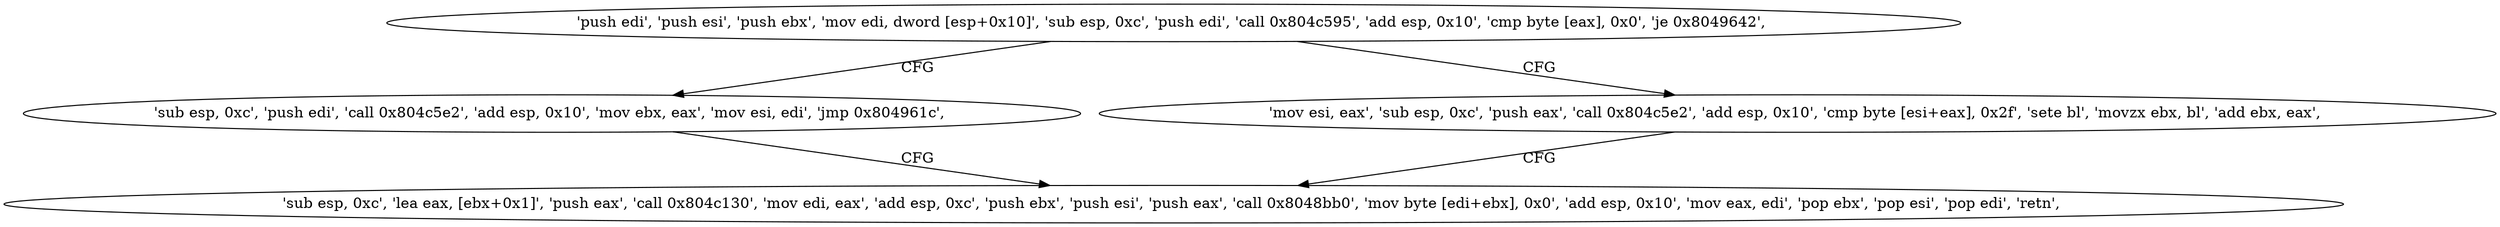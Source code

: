 digraph "func" {
"134518250" [label = "'push edi', 'push esi', 'push ebx', 'mov edi, dword [esp+0x10]', 'sub esp, 0xc', 'push edi', 'call 0x804c595', 'add esp, 0x10', 'cmp byte [eax], 0x0', 'je 0x8049642', " ]
"134518338" [label = "'sub esp, 0xc', 'push edi', 'call 0x804c5e2', 'add esp, 0x10', 'mov ebx, eax', 'mov esi, edi', 'jmp 0x804961c', " ]
"134518274" [label = "'mov esi, eax', 'sub esp, 0xc', 'push eax', 'call 0x804c5e2', 'add esp, 0x10', 'cmp byte [esi+eax], 0x2f', 'sete bl', 'movzx ebx, bl', 'add ebx, eax', " ]
"134518300" [label = "'sub esp, 0xc', 'lea eax, [ebx+0x1]', 'push eax', 'call 0x804c130', 'mov edi, eax', 'add esp, 0xc', 'push ebx', 'push esi', 'push eax', 'call 0x8048bb0', 'mov byte [edi+ebx], 0x0', 'add esp, 0x10', 'mov eax, edi', 'pop ebx', 'pop esi', 'pop edi', 'retn', " ]
"134518250" -> "134518338" [ label = "CFG" ]
"134518250" -> "134518274" [ label = "CFG" ]
"134518338" -> "134518300" [ label = "CFG" ]
"134518274" -> "134518300" [ label = "CFG" ]
}
